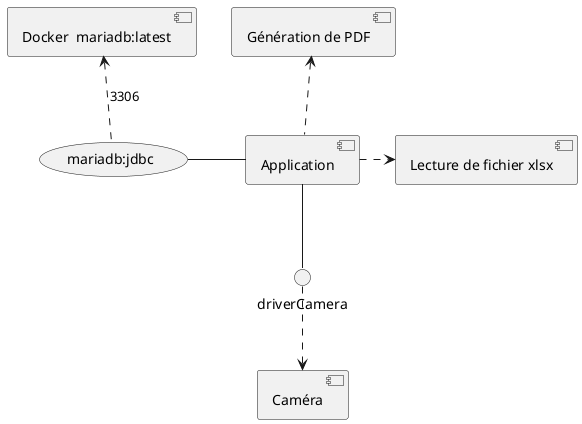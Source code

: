 @startuml Diagrame composants
[Caméra]
[Génération de PDF] as pdf
[Lecture de fichier xlsx] as xls
interface driverCamera

(mariadb:jdbc) - [Application]
driverCamera -up- [Application]
driverCamera .down.> [Caméra]
(mariadb:jdbc) .up.> [Docker  mariadb:latest] : 3306
[Application] .up.> pdf
[Application] .right.> xls
@enduml